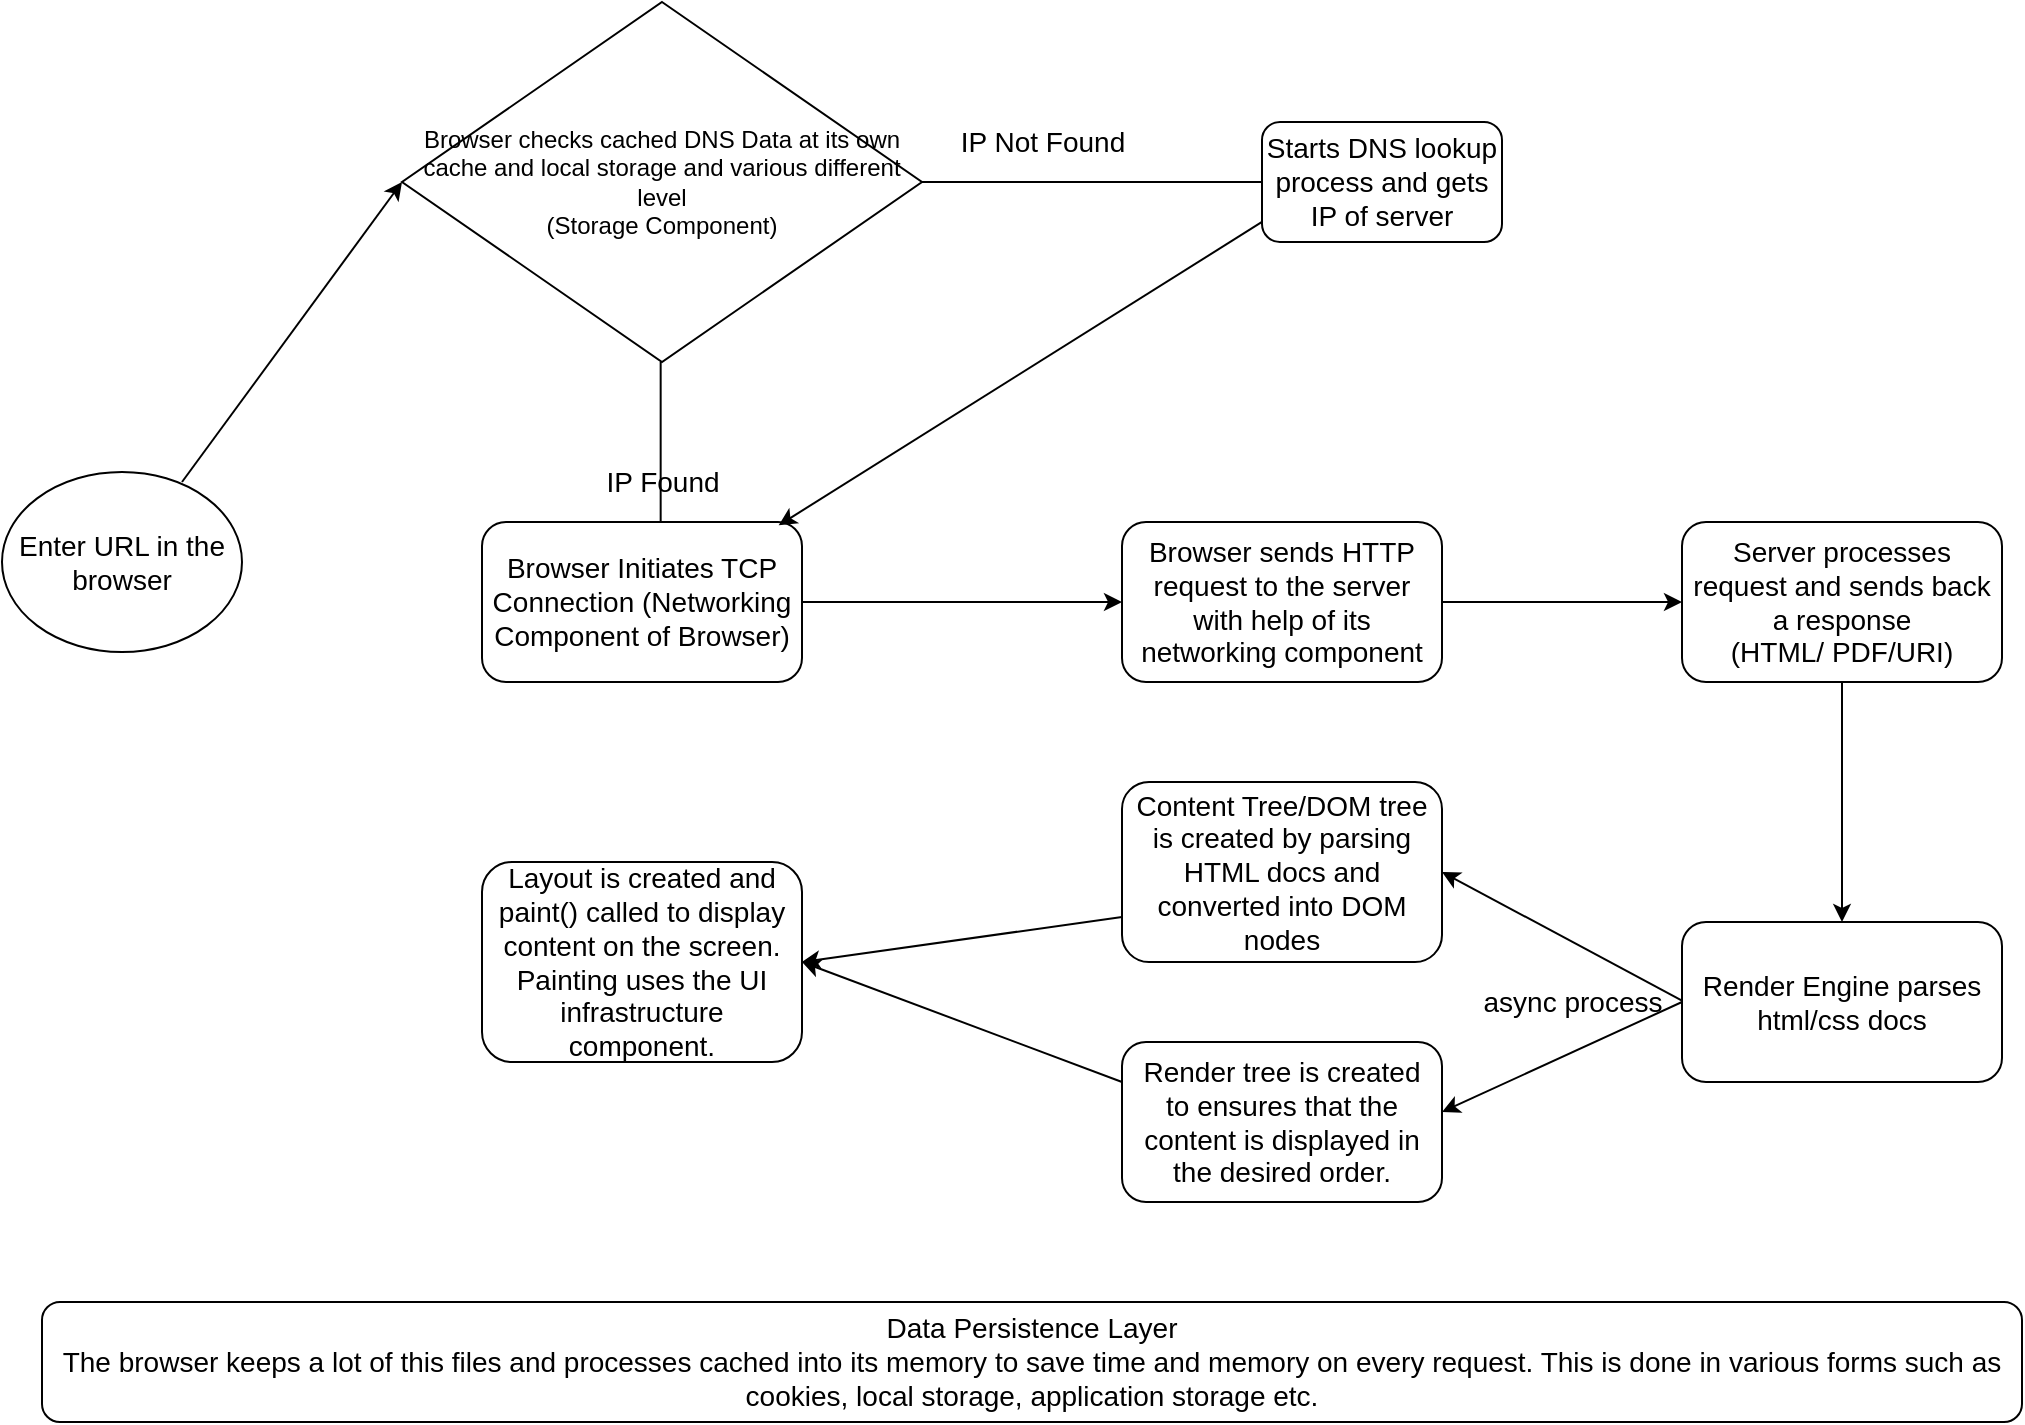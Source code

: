 <mxfile version="16.2.7" type="device"><diagram id="-k_DNE4YXSGi2faXKAZ5" name="Page-1"><mxGraphModel dx="1261" dy="785" grid="1" gridSize="10" guides="1" tooltips="1" connect="1" arrows="1" fold="1" page="1" pageScale="1" pageWidth="827" pageHeight="1169" math="0" shadow="0"><root><mxCell id="0"/><mxCell id="1" parent="0"/><mxCell id="yZSPmwwNOFbq65p2bhBX-1" value="Enter URL in the browser" style="ellipse;whiteSpace=wrap;html=1;fontSize=14;" vertex="1" parent="1"><mxGeometry x="30" y="235" width="120" height="90" as="geometry"/></mxCell><mxCell id="yZSPmwwNOFbq65p2bhBX-2" value="Browser checks cached DNS Data at its own cache and local storage and various different level&lt;br&gt;(Storage Component)" style="rhombus;whiteSpace=wrap;html=1;" vertex="1" parent="1"><mxGeometry x="230" width="260" height="180" as="geometry"/></mxCell><mxCell id="yZSPmwwNOFbq65p2bhBX-3" value="Browser Initiates TCP Connection (Networking Component of Browser)" style="rounded=1;whiteSpace=wrap;html=1;fontSize=14;" vertex="1" parent="1"><mxGeometry x="270" y="260" width="160" height="80" as="geometry"/></mxCell><mxCell id="yZSPmwwNOFbq65p2bhBX-4" value="Starts DNS lookup process and gets IP of server" style="rounded=1;whiteSpace=wrap;html=1;fontSize=14;" vertex="1" parent="1"><mxGeometry x="660" y="60" width="120" height="60" as="geometry"/></mxCell><mxCell id="yZSPmwwNOFbq65p2bhBX-6" value="" style="endArrow=none;html=1;rounded=0;exitX=1;exitY=0.5;exitDx=0;exitDy=0;entryX=0;entryY=0.5;entryDx=0;entryDy=0;fontSize=14;" edge="1" parent="1" source="yZSPmwwNOFbq65p2bhBX-2" target="yZSPmwwNOFbq65p2bhBX-4"><mxGeometry width="50" height="50" relative="1" as="geometry"><mxPoint x="610" y="130" as="sourcePoint"/><mxPoint x="660" y="80" as="targetPoint"/></mxGeometry></mxCell><mxCell id="yZSPmwwNOFbq65p2bhBX-8" value="" style="endArrow=none;html=1;rounded=0;fontSize=14;" edge="1" parent="1"><mxGeometry width="50" height="50" relative="1" as="geometry"><mxPoint x="359.33" y="260" as="sourcePoint"/><mxPoint x="359.33" y="180" as="targetPoint"/></mxGeometry></mxCell><mxCell id="yZSPmwwNOFbq65p2bhBX-9" value="IP Found" style="text;html=1;align=center;verticalAlign=middle;resizable=0;points=[];autosize=1;strokeColor=none;fillColor=none;fontSize=14;" vertex="1" parent="1"><mxGeometry x="325" y="230" width="70" height="20" as="geometry"/></mxCell><mxCell id="yZSPmwwNOFbq65p2bhBX-10" value="IP Not Found" style="text;html=1;align=center;verticalAlign=middle;resizable=0;points=[];autosize=1;strokeColor=none;fillColor=none;fontSize=14;" vertex="1" parent="1"><mxGeometry x="500" y="60" width="100" height="20" as="geometry"/></mxCell><mxCell id="yZSPmwwNOFbq65p2bhBX-11" value="" style="endArrow=classic;html=1;rounded=0;entryX=0;entryY=0.5;entryDx=0;entryDy=0;fontSize=14;" edge="1" parent="1" target="yZSPmwwNOFbq65p2bhBX-2"><mxGeometry width="50" height="50" relative="1" as="geometry"><mxPoint x="120" y="240" as="sourcePoint"/><mxPoint x="170" y="190" as="targetPoint"/></mxGeometry></mxCell><mxCell id="yZSPmwwNOFbq65p2bhBX-12" value="" style="endArrow=classic;html=1;rounded=0;exitX=0;exitY=0.833;exitDx=0;exitDy=0;entryX=0.927;entryY=0.021;entryDx=0;entryDy=0;exitPerimeter=0;entryPerimeter=0;fontSize=14;" edge="1" parent="1" source="yZSPmwwNOFbq65p2bhBX-4" target="yZSPmwwNOFbq65p2bhBX-3"><mxGeometry width="50" height="50" relative="1" as="geometry"><mxPoint x="570" y="240" as="sourcePoint"/><mxPoint x="620" y="190" as="targetPoint"/></mxGeometry></mxCell><mxCell id="yZSPmwwNOFbq65p2bhBX-13" value="Browser sends HTTP request to the server&lt;br style=&quot;font-size: 14px;&quot;&gt;with help of its networking component" style="rounded=1;whiteSpace=wrap;html=1;fontSize=14;" vertex="1" parent="1"><mxGeometry x="590" y="260" width="160" height="80" as="geometry"/></mxCell><mxCell id="yZSPmwwNOFbq65p2bhBX-14" value="" style="endArrow=classic;html=1;rounded=0;entryX=0;entryY=0.5;entryDx=0;entryDy=0;exitX=1;exitY=0.5;exitDx=0;exitDy=0;fontSize=14;" edge="1" parent="1" source="yZSPmwwNOFbq65p2bhBX-3" target="yZSPmwwNOFbq65p2bhBX-13"><mxGeometry width="50" height="50" relative="1" as="geometry"><mxPoint x="130" y="250" as="sourcePoint"/><mxPoint x="240" y="90" as="targetPoint"/></mxGeometry></mxCell><mxCell id="yZSPmwwNOFbq65p2bhBX-15" value="Server processes request and sends back a response&lt;br style=&quot;font-size: 14px;&quot;&gt;(HTML/ PDF/URI)" style="rounded=1;whiteSpace=wrap;html=1;fontSize=14;" vertex="1" parent="1"><mxGeometry x="870" y="260" width="160" height="80" as="geometry"/></mxCell><mxCell id="yZSPmwwNOFbq65p2bhBX-16" value="" style="endArrow=classic;html=1;rounded=0;exitX=1;exitY=0.5;exitDx=0;exitDy=0;fontSize=14;" edge="1" parent="1"><mxGeometry width="50" height="50" relative="1" as="geometry"><mxPoint x="750" y="300" as="sourcePoint"/><mxPoint x="870" y="300" as="targetPoint"/></mxGeometry></mxCell><mxCell id="yZSPmwwNOFbq65p2bhBX-17" value="" style="endArrow=classic;html=1;rounded=0;exitX=0.5;exitY=1;exitDx=0;exitDy=0;fontSize=14;" edge="1" parent="1" source="yZSPmwwNOFbq65p2bhBX-15"><mxGeometry width="50" height="50" relative="1" as="geometry"><mxPoint x="890" y="460" as="sourcePoint"/><mxPoint x="950" y="460" as="targetPoint"/></mxGeometry></mxCell><mxCell id="yZSPmwwNOFbq65p2bhBX-18" value="Render Engine parses html/css docs" style="rounded=1;whiteSpace=wrap;html=1;fontSize=14;" vertex="1" parent="1"><mxGeometry x="870" y="460" width="160" height="80" as="geometry"/></mxCell><mxCell id="yZSPmwwNOFbq65p2bhBX-19" value="Content Tree/DOM tree is created by parsing HTML docs and converted into DOM nodes" style="rounded=1;whiteSpace=wrap;html=1;fontSize=14;" vertex="1" parent="1"><mxGeometry x="590" y="390" width="160" height="90" as="geometry"/></mxCell><mxCell id="yZSPmwwNOFbq65p2bhBX-20" value="" style="endArrow=classic;html=1;rounded=0;exitX=1;exitY=0.5;exitDx=0;exitDy=0;entryX=1;entryY=0.5;entryDx=0;entryDy=0;fontSize=14;" edge="1" parent="1" target="yZSPmwwNOFbq65p2bhBX-19"><mxGeometry width="50" height="50" relative="1" as="geometry"><mxPoint x="870" y="499.33" as="sourcePoint"/><mxPoint x="990" y="499.33" as="targetPoint"/></mxGeometry></mxCell><mxCell id="yZSPmwwNOFbq65p2bhBX-21" value="Render tree is created to&amp;nbsp;ensures that the content is displayed in the desired order." style="rounded=1;whiteSpace=wrap;html=1;fontSize=14;" vertex="1" parent="1"><mxGeometry x="590" y="520" width="160" height="80" as="geometry"/></mxCell><mxCell id="yZSPmwwNOFbq65p2bhBX-22" value="" style="endArrow=classic;html=1;rounded=0;exitX=0;exitY=0.5;exitDx=0;exitDy=0;entryX=1;entryY=0.5;entryDx=0;entryDy=0;fontSize=14;" edge="1" parent="1" source="yZSPmwwNOFbq65p2bhBX-18"><mxGeometry width="50" height="50" relative="1" as="geometry"><mxPoint x="870" y="614.33" as="sourcePoint"/><mxPoint x="750" y="555" as="targetPoint"/></mxGeometry></mxCell><mxCell id="yZSPmwwNOFbq65p2bhBX-23" value="async process" style="text;html=1;align=center;verticalAlign=middle;resizable=0;points=[];autosize=1;strokeColor=none;fillColor=none;fontSize=14;" vertex="1" parent="1"><mxGeometry x="765" y="490" width="100" height="20" as="geometry"/></mxCell><mxCell id="yZSPmwwNOFbq65p2bhBX-24" value="" style="endArrow=classic;html=1;rounded=0;exitX=0;exitY=0.25;exitDx=0;exitDy=0;fontSize=14;entryX=1;entryY=0.5;entryDx=0;entryDy=0;" edge="1" parent="1" source="yZSPmwwNOFbq65p2bhBX-21" target="yZSPmwwNOFbq65p2bhBX-26"><mxGeometry width="50" height="50" relative="1" as="geometry"><mxPoint x="455" y="540" as="sourcePoint"/><mxPoint x="505" y="490" as="targetPoint"/></mxGeometry></mxCell><mxCell id="yZSPmwwNOFbq65p2bhBX-25" value="" style="endArrow=classic;html=1;rounded=0;exitX=0;exitY=0.75;exitDx=0;exitDy=0;fontSize=14;entryX=1;entryY=0.5;entryDx=0;entryDy=0;" edge="1" parent="1" source="yZSPmwwNOFbq65p2bhBX-19" target="yZSPmwwNOFbq65p2bhBX-26"><mxGeometry width="50" height="50" relative="1" as="geometry"><mxPoint x="430" y="420" as="sourcePoint"/><mxPoint x="500" y="490" as="targetPoint"/></mxGeometry></mxCell><mxCell id="yZSPmwwNOFbq65p2bhBX-26" value="Layout is created and paint()&amp;nbsp;called to display content on the screen. Painting uses the UI infrastructure component." style="rounded=1;whiteSpace=wrap;html=1;fontSize=14;" vertex="1" parent="1"><mxGeometry x="270" y="430" width="160" height="100" as="geometry"/></mxCell><mxCell id="yZSPmwwNOFbq65p2bhBX-27" value="Data Persistence Layer&lt;br&gt;The browser keeps a lot of this files and processes cached into its memory to save time and memory on every request. This is done in various forms such as cookies, local storage, application storage etc." style="rounded=1;whiteSpace=wrap;html=1;fontSize=14;" vertex="1" parent="1"><mxGeometry x="50" y="650" width="990" height="60" as="geometry"/></mxCell></root></mxGraphModel></diagram></mxfile>